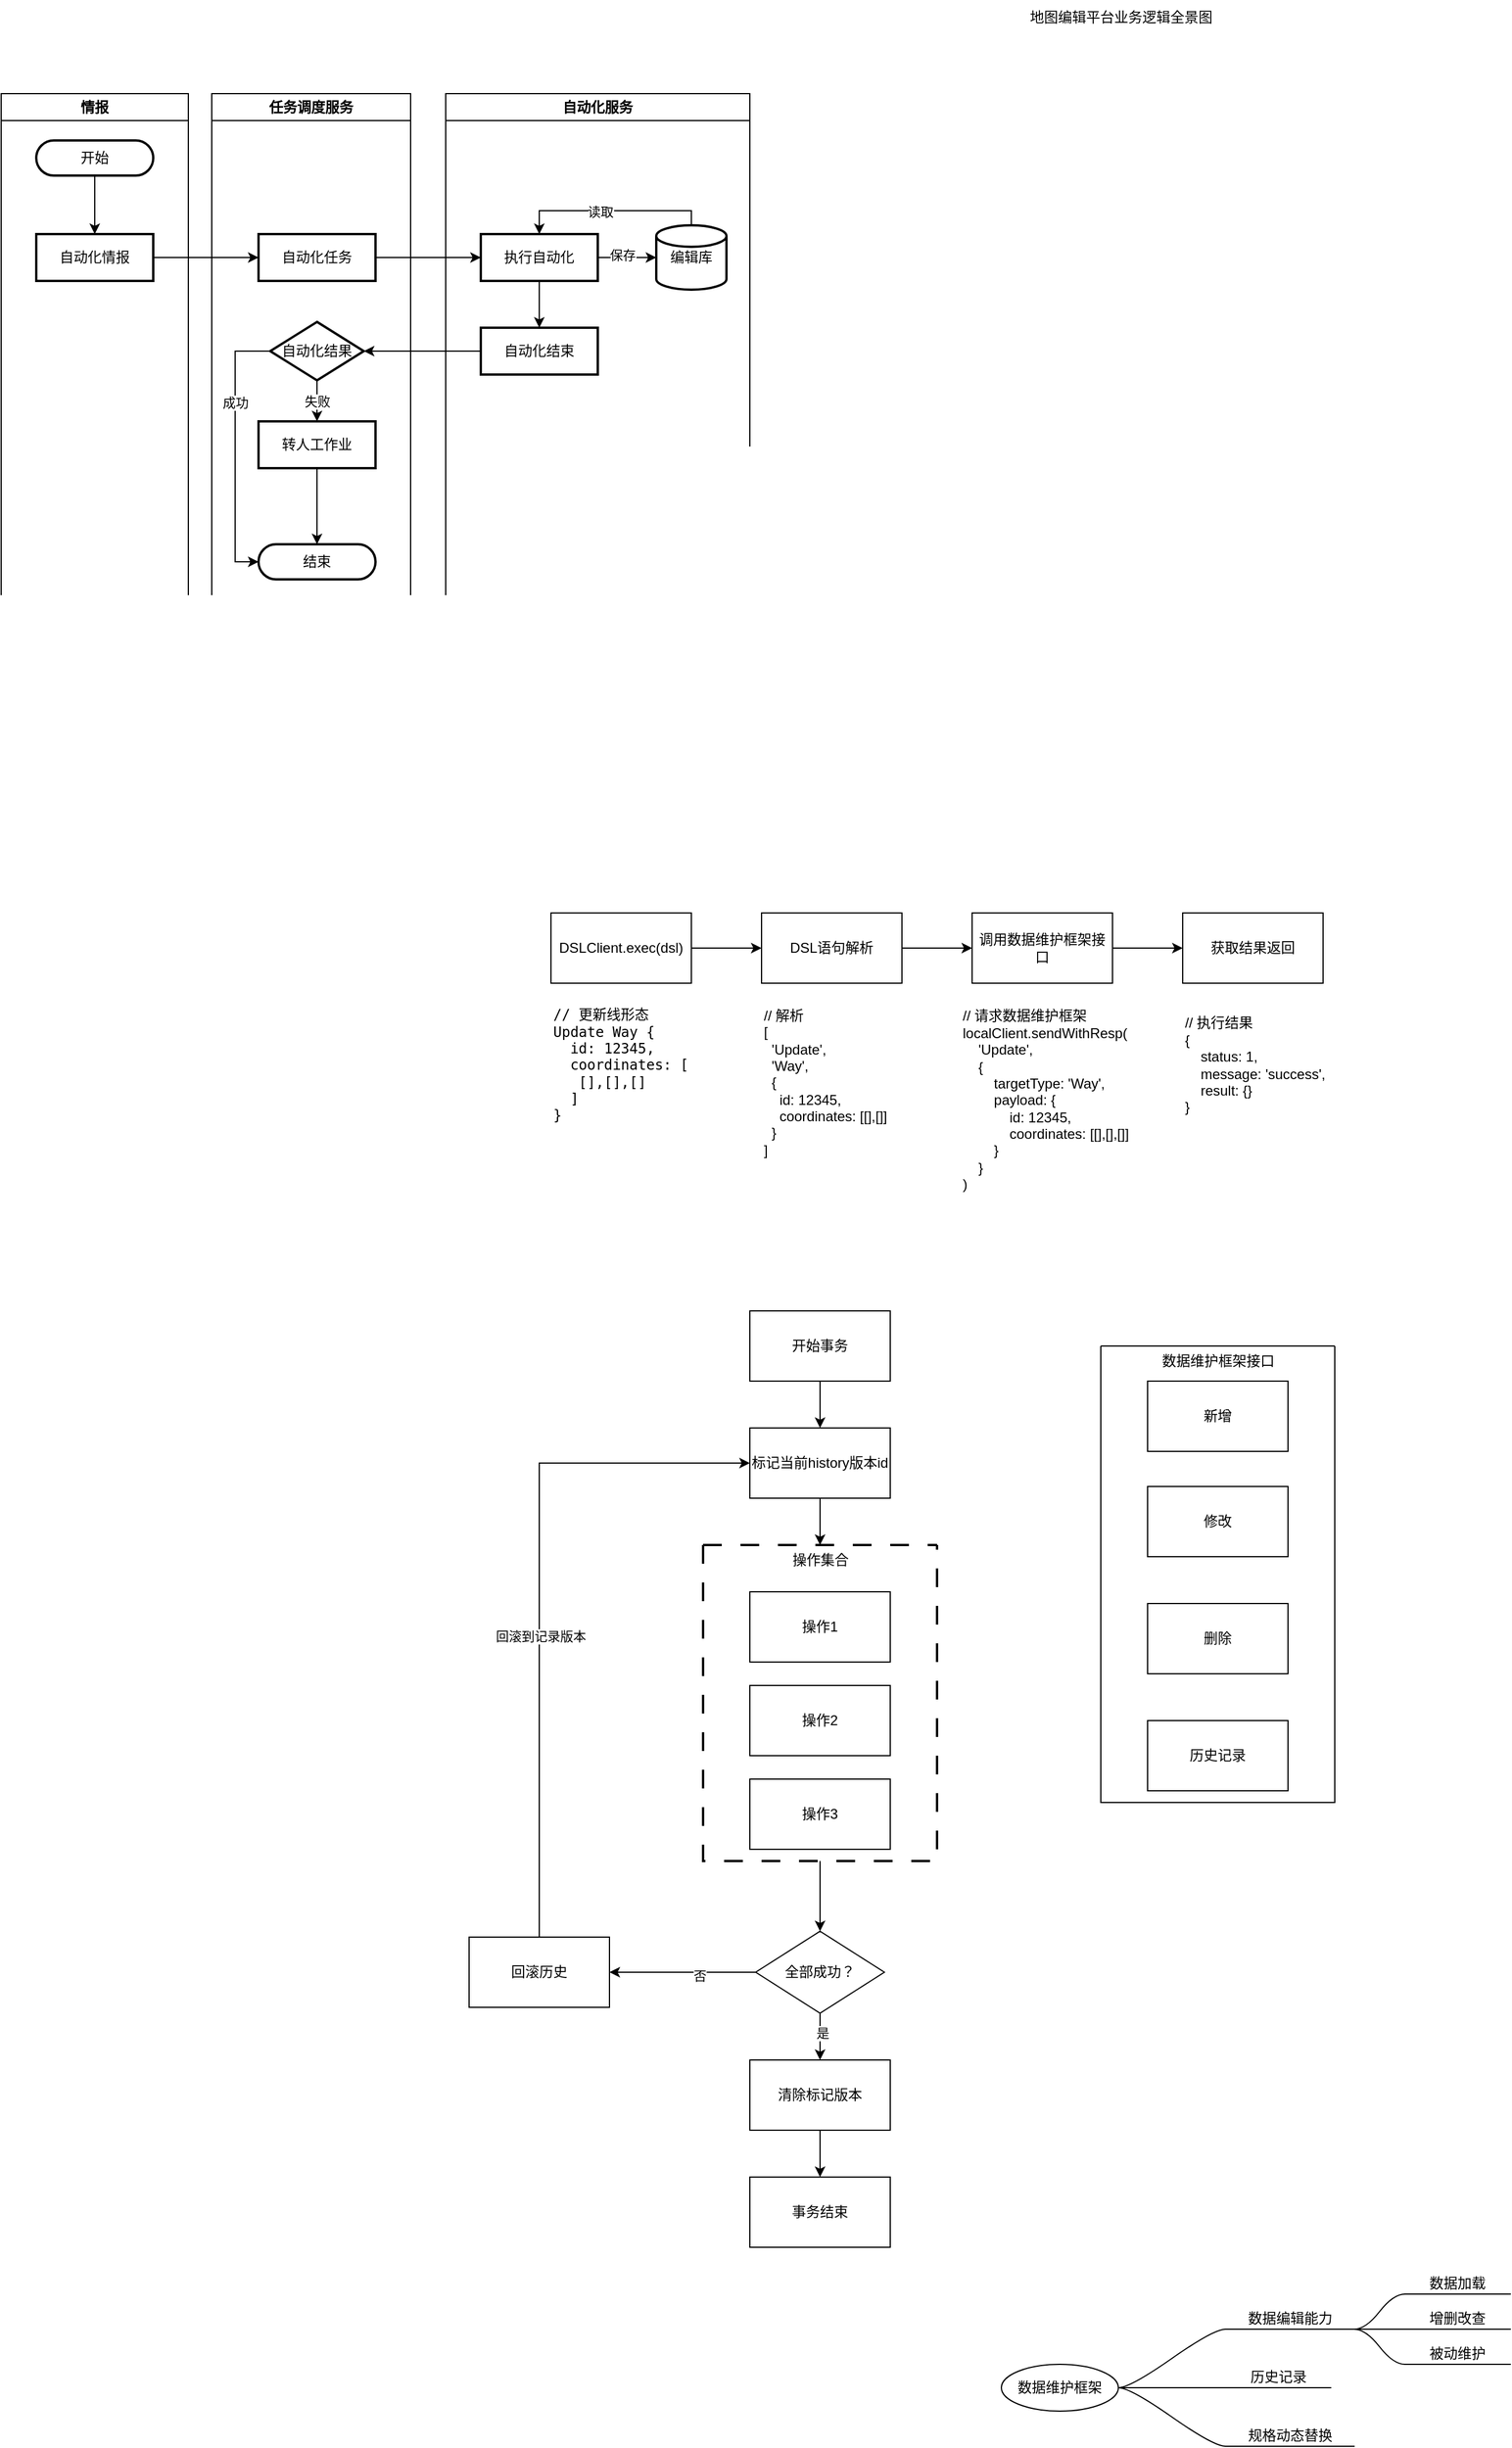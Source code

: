<mxfile version="22.0.4" type="github">
  <diagram name="第 1 页" id="Mr3F32Vz5_e6f7zOzEb5">
    <mxGraphModel dx="956" dy="527" grid="1" gridSize="10" guides="1" tooltips="1" connect="1" arrows="1" fold="1" page="1" pageScale="1" pageWidth="827" pageHeight="1169" math="0" shadow="0">
      <root>
        <mxCell id="0" />
        <mxCell id="1" parent="0" />
        <mxCell id="P0V6F3eWlAmmfz8dkcAB-1" value="情报" style="swimlane;whiteSpace=wrap;html=1;" parent="1" vertex="1">
          <mxGeometry x="90" y="200" width="160" height="490" as="geometry" />
        </mxCell>
        <mxCell id="P0V6F3eWlAmmfz8dkcAB-6" value="" style="edgeStyle=orthogonalEdgeStyle;rounded=0;orthogonalLoop=1;jettySize=auto;html=1;exitX=0.5;exitY=0.5;exitDx=0;exitDy=15;exitPerimeter=0;" parent="P0V6F3eWlAmmfz8dkcAB-1" source="P0V6F3eWlAmmfz8dkcAB-20" target="P0V6F3eWlAmmfz8dkcAB-5" edge="1">
          <mxGeometry relative="1" as="geometry">
            <mxPoint x="80" y="90" as="sourcePoint" />
          </mxGeometry>
        </mxCell>
        <mxCell id="P0V6F3eWlAmmfz8dkcAB-5" value="自动化情报" style="whiteSpace=wrap;html=1;strokeWidth=2;" parent="P0V6F3eWlAmmfz8dkcAB-1" vertex="1">
          <mxGeometry x="30" y="120" width="100" height="40" as="geometry" />
        </mxCell>
        <mxCell id="P0V6F3eWlAmmfz8dkcAB-20" value="开始" style="html=1;dashed=0;whiteSpace=wrap;shape=mxgraph.dfd.start;strokeWidth=2;" parent="P0V6F3eWlAmmfz8dkcAB-1" vertex="1">
          <mxGeometry x="30" y="40" width="100" height="30" as="geometry" />
        </mxCell>
        <mxCell id="P0V6F3eWlAmmfz8dkcAB-2" value="任务调度服务" style="swimlane;whiteSpace=wrap;html=1;" parent="1" vertex="1">
          <mxGeometry x="270" y="200" width="170" height="490" as="geometry" />
        </mxCell>
        <mxCell id="P0V6F3eWlAmmfz8dkcAB-9" value="自动化任务" style="whiteSpace=wrap;html=1;strokeWidth=2;" parent="P0V6F3eWlAmmfz8dkcAB-2" vertex="1">
          <mxGeometry x="40" y="120" width="100" height="40" as="geometry" />
        </mxCell>
        <mxCell id="P0V6F3eWlAmmfz8dkcAB-38" value="失败" style="edgeStyle=orthogonalEdgeStyle;rounded=0;orthogonalLoop=1;jettySize=auto;html=1;entryX=0.5;entryY=0;entryDx=0;entryDy=0;" parent="P0V6F3eWlAmmfz8dkcAB-2" source="P0V6F3eWlAmmfz8dkcAB-15" target="P0V6F3eWlAmmfz8dkcAB-16" edge="1">
          <mxGeometry relative="1" as="geometry" />
        </mxCell>
        <mxCell id="P0V6F3eWlAmmfz8dkcAB-39" style="edgeStyle=orthogonalEdgeStyle;rounded=0;orthogonalLoop=1;jettySize=auto;html=1;entryX=0;entryY=0.5;entryDx=0;entryDy=0;entryPerimeter=0;" parent="P0V6F3eWlAmmfz8dkcAB-2" source="P0V6F3eWlAmmfz8dkcAB-15" target="P0V6F3eWlAmmfz8dkcAB-25" edge="1">
          <mxGeometry relative="1" as="geometry">
            <mxPoint x="40" y="380" as="targetPoint" />
            <Array as="points">
              <mxPoint x="20" y="220" />
              <mxPoint x="20" y="400" />
            </Array>
          </mxGeometry>
        </mxCell>
        <mxCell id="P0V6F3eWlAmmfz8dkcAB-42" value="成功" style="edgeLabel;html=1;align=center;verticalAlign=middle;resizable=0;points=[];" parent="P0V6F3eWlAmmfz8dkcAB-39" vertex="1" connectable="0">
          <mxGeometry x="-0.362" relative="1" as="geometry">
            <mxPoint as="offset" />
          </mxGeometry>
        </mxCell>
        <mxCell id="P0V6F3eWlAmmfz8dkcAB-15" value="自动化结果" style="rhombus;whiteSpace=wrap;html=1;strokeWidth=2;" parent="P0V6F3eWlAmmfz8dkcAB-2" vertex="1">
          <mxGeometry x="50" y="195" width="80" height="50" as="geometry" />
        </mxCell>
        <mxCell id="P0V6F3eWlAmmfz8dkcAB-40" style="edgeStyle=orthogonalEdgeStyle;rounded=0;orthogonalLoop=1;jettySize=auto;html=1;entryX=0.5;entryY=0.5;entryDx=0;entryDy=-15;entryPerimeter=0;" parent="P0V6F3eWlAmmfz8dkcAB-2" source="P0V6F3eWlAmmfz8dkcAB-16" target="P0V6F3eWlAmmfz8dkcAB-25" edge="1">
          <mxGeometry relative="1" as="geometry">
            <mxPoint x="90" y="360" as="targetPoint" />
          </mxGeometry>
        </mxCell>
        <mxCell id="P0V6F3eWlAmmfz8dkcAB-16" value="转人工作业" style="whiteSpace=wrap;html=1;strokeWidth=2;" parent="P0V6F3eWlAmmfz8dkcAB-2" vertex="1">
          <mxGeometry x="40" y="280" width="100" height="40" as="geometry" />
        </mxCell>
        <mxCell id="P0V6F3eWlAmmfz8dkcAB-25" value="结束" style="html=1;dashed=0;whiteSpace=wrap;shape=mxgraph.dfd.start;strokeWidth=2;" parent="P0V6F3eWlAmmfz8dkcAB-2" vertex="1">
          <mxGeometry x="40" y="385" width="100" height="30" as="geometry" />
        </mxCell>
        <mxCell id="P0V6F3eWlAmmfz8dkcAB-3" value="自动化服务" style="swimlane;whiteSpace=wrap;html=1;" parent="1" vertex="1">
          <mxGeometry x="470" y="200" width="260" height="490" as="geometry" />
        </mxCell>
        <mxCell id="P0V6F3eWlAmmfz8dkcAB-36" style="edgeStyle=orthogonalEdgeStyle;rounded=0;orthogonalLoop=1;jettySize=auto;html=1;entryX=0.5;entryY=0;entryDx=0;entryDy=0;" parent="P0V6F3eWlAmmfz8dkcAB-3" source="P0V6F3eWlAmmfz8dkcAB-10" target="P0V6F3eWlAmmfz8dkcAB-13" edge="1">
          <mxGeometry relative="1" as="geometry" />
        </mxCell>
        <mxCell id="P0V6F3eWlAmmfz8dkcAB-10" value="执行自动化" style="whiteSpace=wrap;html=1;strokeWidth=2;" parent="P0V6F3eWlAmmfz8dkcAB-3" vertex="1">
          <mxGeometry x="30" y="120" width="100" height="40" as="geometry" />
        </mxCell>
        <mxCell id="P0V6F3eWlAmmfz8dkcAB-32" style="edgeStyle=orthogonalEdgeStyle;rounded=0;orthogonalLoop=1;jettySize=auto;html=1;entryX=0.5;entryY=0;entryDx=0;entryDy=0;" parent="P0V6F3eWlAmmfz8dkcAB-3" source="P0V6F3eWlAmmfz8dkcAB-12" target="P0V6F3eWlAmmfz8dkcAB-10" edge="1">
          <mxGeometry relative="1" as="geometry">
            <Array as="points">
              <mxPoint x="210" y="100" />
              <mxPoint x="80" y="100" />
            </Array>
          </mxGeometry>
        </mxCell>
        <mxCell id="P0V6F3eWlAmmfz8dkcAB-33" value="读取" style="edgeLabel;html=1;align=center;verticalAlign=middle;resizable=0;points=[];" parent="P0V6F3eWlAmmfz8dkcAB-32" vertex="1" connectable="0">
          <mxGeometry x="0.118" y="1" relative="1" as="geometry">
            <mxPoint as="offset" />
          </mxGeometry>
        </mxCell>
        <mxCell id="P0V6F3eWlAmmfz8dkcAB-12" value="编辑库" style="strokeWidth=2;html=1;shape=mxgraph.flowchart.database;whiteSpace=wrap;" parent="P0V6F3eWlAmmfz8dkcAB-3" vertex="1">
          <mxGeometry x="180" y="112.5" width="60" height="55" as="geometry" />
        </mxCell>
        <mxCell id="P0V6F3eWlAmmfz8dkcAB-13" value="自动化结束" style="whiteSpace=wrap;html=1;strokeWidth=2;" parent="P0V6F3eWlAmmfz8dkcAB-3" vertex="1">
          <mxGeometry x="30" y="200" width="100" height="40" as="geometry" />
        </mxCell>
        <mxCell id="P0V6F3eWlAmmfz8dkcAB-34" style="edgeStyle=orthogonalEdgeStyle;rounded=0;orthogonalLoop=1;jettySize=auto;html=1;entryX=0;entryY=0.5;entryDx=0;entryDy=0;entryPerimeter=0;" parent="P0V6F3eWlAmmfz8dkcAB-3" source="P0V6F3eWlAmmfz8dkcAB-10" target="P0V6F3eWlAmmfz8dkcAB-12" edge="1">
          <mxGeometry relative="1" as="geometry" />
        </mxCell>
        <mxCell id="P0V6F3eWlAmmfz8dkcAB-35" value="保存" style="edgeLabel;html=1;align=center;verticalAlign=middle;resizable=0;points=[];" parent="P0V6F3eWlAmmfz8dkcAB-34" vertex="1" connectable="0">
          <mxGeometry x="-0.187" y="2" relative="1" as="geometry">
            <mxPoint as="offset" />
          </mxGeometry>
        </mxCell>
        <mxCell id="P0V6F3eWlAmmfz8dkcAB-26" style="edgeStyle=orthogonalEdgeStyle;rounded=0;orthogonalLoop=1;jettySize=auto;html=1;entryX=0;entryY=0.5;entryDx=0;entryDy=0;" parent="1" source="P0V6F3eWlAmmfz8dkcAB-5" target="P0V6F3eWlAmmfz8dkcAB-9" edge="1">
          <mxGeometry relative="1" as="geometry" />
        </mxCell>
        <mxCell id="P0V6F3eWlAmmfz8dkcAB-27" style="edgeStyle=orthogonalEdgeStyle;rounded=0;orthogonalLoop=1;jettySize=auto;html=1;entryX=0;entryY=0.5;entryDx=0;entryDy=0;" parent="1" source="P0V6F3eWlAmmfz8dkcAB-9" target="P0V6F3eWlAmmfz8dkcAB-10" edge="1">
          <mxGeometry relative="1" as="geometry" />
        </mxCell>
        <mxCell id="P0V6F3eWlAmmfz8dkcAB-37" style="edgeStyle=orthogonalEdgeStyle;rounded=0;orthogonalLoop=1;jettySize=auto;html=1;entryX=1;entryY=0.5;entryDx=0;entryDy=0;" parent="1" source="P0V6F3eWlAmmfz8dkcAB-13" target="P0V6F3eWlAmmfz8dkcAB-15" edge="1">
          <mxGeometry relative="1" as="geometry" />
        </mxCell>
        <mxCell id="P0V6F3eWlAmmfz8dkcAB-44" value="" style="shape=image;verticalLabelPosition=bottom;labelBackgroundColor=default;verticalAlign=top;aspect=fixed;imageAspect=0;image=https://cooper.didichuxing.com/cooper_gateway/cn/shimo-images/IU0cxtakfRY2n1bA/image.png;" parent="1" vertex="1">
          <mxGeometry x="810" y="180" width="473.02" height="510" as="geometry" />
        </mxCell>
        <mxCell id="P0V6F3eWlAmmfz8dkcAB-45" value="地图编辑平台业务逻辑全景图" style="text;html=1;align=center;verticalAlign=middle;resizable=0;points=[];autosize=1;strokeColor=none;fillColor=none;" parent="1" vertex="1">
          <mxGeometry x="956.51" y="120" width="180" height="30" as="geometry" />
        </mxCell>
        <mxCell id="xdBdosAJg7TIqL1UwMAW-22" style="edgeStyle=orthogonalEdgeStyle;rounded=0;orthogonalLoop=1;jettySize=auto;html=1;entryX=0;entryY=0.5;entryDx=0;entryDy=0;" edge="1" parent="1" source="xdBdosAJg7TIqL1UwMAW-7" target="xdBdosAJg7TIqL1UwMAW-15">
          <mxGeometry relative="1" as="geometry" />
        </mxCell>
        <mxCell id="xdBdosAJg7TIqL1UwMAW-7" value="DSLClient.exec(dsl)" style="whiteSpace=wrap;html=1;" vertex="1" parent="1">
          <mxGeometry x="560" y="900" width="120" height="60" as="geometry" />
        </mxCell>
        <mxCell id="xdBdosAJg7TIqL1UwMAW-23" style="edgeStyle=orthogonalEdgeStyle;rounded=0;orthogonalLoop=1;jettySize=auto;html=1;" edge="1" parent="1" source="xdBdosAJg7TIqL1UwMAW-15" target="xdBdosAJg7TIqL1UwMAW-16">
          <mxGeometry relative="1" as="geometry" />
        </mxCell>
        <mxCell id="xdBdosAJg7TIqL1UwMAW-15" value="DSL语句解析" style="whiteSpace=wrap;html=1;" vertex="1" parent="1">
          <mxGeometry x="740" y="900" width="120" height="60" as="geometry" />
        </mxCell>
        <mxCell id="xdBdosAJg7TIqL1UwMAW-24" style="edgeStyle=orthogonalEdgeStyle;rounded=0;orthogonalLoop=1;jettySize=auto;html=1;entryX=0;entryY=0.5;entryDx=0;entryDy=0;" edge="1" parent="1" source="xdBdosAJg7TIqL1UwMAW-16" target="xdBdosAJg7TIqL1UwMAW-17">
          <mxGeometry relative="1" as="geometry" />
        </mxCell>
        <mxCell id="xdBdosAJg7TIqL1UwMAW-16" value="调用数据维护框架接口" style="whiteSpace=wrap;html=1;" vertex="1" parent="1">
          <mxGeometry x="920" y="900" width="120" height="60" as="geometry" />
        </mxCell>
        <mxCell id="xdBdosAJg7TIqL1UwMAW-17" value="获取结果返回" style="whiteSpace=wrap;html=1;" vertex="1" parent="1">
          <mxGeometry x="1100" y="900" width="120" height="60" as="geometry" />
        </mxCell>
        <mxCell id="xdBdosAJg7TIqL1UwMAW-18" value="&lt;pre&gt;// 更新线形态&lt;br&gt;Update Way {&lt;br&gt;  id: 12345,&lt;br&gt;  coordinates: [&lt;br/&gt;   [],[],[]&lt;br/&gt;  ]&lt;br/&gt;}&lt;/pre&gt;" style="text;html=1;align=left;verticalAlign=middle;resizable=0;points=[];autosize=1;strokeColor=none;fillColor=none;" vertex="1" parent="1">
          <mxGeometry x="560" y="960" width="140" height="140" as="geometry" />
        </mxCell>
        <mxCell id="xdBdosAJg7TIqL1UwMAW-19" value="// 解析&lt;br&gt;[&lt;br&gt;&amp;nbsp; &#39;Update&#39;,&lt;br&gt;&amp;nbsp; &#39;Way&#39;,&lt;br&gt;&amp;nbsp; {&lt;br&gt;&amp;nbsp; &amp;nbsp; id: 12345,&lt;br&gt;&amp;nbsp; &amp;nbsp; coordinates: [[],[]]&lt;br&gt;&amp;nbsp; }&lt;br&gt;]" style="text;html=1;align=left;verticalAlign=middle;resizable=0;points=[];autosize=1;strokeColor=none;fillColor=none;" vertex="1" parent="1">
          <mxGeometry x="740" y="975" width="130" height="140" as="geometry" />
        </mxCell>
        <mxCell id="xdBdosAJg7TIqL1UwMAW-20" value="// 请求数据维护框架&lt;br&gt;localClient.sendWithResp(&lt;br&gt;&amp;nbsp; &amp;nbsp; &#39;Update&#39;,&lt;br&gt;&amp;nbsp; &amp;nbsp; {&lt;br&gt;&amp;nbsp; &amp;nbsp; &amp;nbsp; &amp;nbsp; targetType: &#39;Way&#39;,&lt;br&gt;&amp;nbsp; &amp;nbsp; &amp;nbsp; &amp;nbsp; payload: {&lt;br&gt;&amp;nbsp; &amp;nbsp; &amp;nbsp; &amp;nbsp; &amp;nbsp; &amp;nbsp; id: 12345,&lt;br&gt;&amp;nbsp; &amp;nbsp; &amp;nbsp; &amp;nbsp; &amp;nbsp; &amp;nbsp; coordinates: [[],[],[]]&lt;br&gt;&amp;nbsp; &amp;nbsp; &amp;nbsp; &amp;nbsp; }&lt;br&gt;&amp;nbsp; &amp;nbsp; }&amp;nbsp;&lt;br&gt;)" style="text;html=1;align=left;verticalAlign=middle;resizable=0;points=[];autosize=1;strokeColor=none;fillColor=none;" vertex="1" parent="1">
          <mxGeometry x="910" y="975" width="170" height="170" as="geometry" />
        </mxCell>
        <mxCell id="xdBdosAJg7TIqL1UwMAW-21" value="// 执行结果&lt;br&gt;{&lt;br&gt;&amp;nbsp; &amp;nbsp; status: 1,&lt;br&gt;&amp;nbsp; &amp;nbsp; message: &#39;success&#39;,&lt;br&gt;&amp;nbsp; &amp;nbsp; result: {}&lt;br&gt;}" style="text;html=1;align=left;verticalAlign=middle;resizable=0;points=[];autosize=1;strokeColor=none;fillColor=none;" vertex="1" parent="1">
          <mxGeometry x="1100" y="980" width="140" height="100" as="geometry" />
        </mxCell>
        <mxCell id="xdBdosAJg7TIqL1UwMAW-26" value="" style="swimlane;startSize=0;" vertex="1" parent="1">
          <mxGeometry x="1030" y="1270" width="200" height="390" as="geometry" />
        </mxCell>
        <mxCell id="xdBdosAJg7TIqL1UwMAW-27" value="新增" style="whiteSpace=wrap;html=1;" vertex="1" parent="xdBdosAJg7TIqL1UwMAW-26">
          <mxGeometry x="40" y="30" width="120" height="60" as="geometry" />
        </mxCell>
        <mxCell id="xdBdosAJg7TIqL1UwMAW-28" value="修改" style="whiteSpace=wrap;html=1;" vertex="1" parent="xdBdosAJg7TIqL1UwMAW-26">
          <mxGeometry x="40" y="120" width="120" height="60" as="geometry" />
        </mxCell>
        <mxCell id="xdBdosAJg7TIqL1UwMAW-29" value="删除" style="whiteSpace=wrap;html=1;" vertex="1" parent="xdBdosAJg7TIqL1UwMAW-26">
          <mxGeometry x="40" y="220" width="120" height="60" as="geometry" />
        </mxCell>
        <mxCell id="xdBdosAJg7TIqL1UwMAW-30" value="历史记录" style="whiteSpace=wrap;html=1;" vertex="1" parent="xdBdosAJg7TIqL1UwMAW-26">
          <mxGeometry x="40" y="320" width="120" height="60" as="geometry" />
        </mxCell>
        <mxCell id="xdBdosAJg7TIqL1UwMAW-32" value="数据维护框架接口" style="text;html=1;align=center;verticalAlign=middle;resizable=0;points=[];autosize=1;strokeColor=none;fillColor=none;" vertex="1" parent="xdBdosAJg7TIqL1UwMAW-26">
          <mxGeometry x="40" y="-2" width="120" height="30" as="geometry" />
        </mxCell>
        <mxCell id="xdBdosAJg7TIqL1UwMAW-52" style="edgeStyle=orthogonalEdgeStyle;rounded=0;orthogonalLoop=1;jettySize=auto;html=1;entryX=0.5;entryY=0;entryDx=0;entryDy=0;" edge="1" parent="1" source="xdBdosAJg7TIqL1UwMAW-33" target="xdBdosAJg7TIqL1UwMAW-40">
          <mxGeometry relative="1" as="geometry" />
        </mxCell>
        <mxCell id="xdBdosAJg7TIqL1UwMAW-33" value="标记当前history版本id" style="whiteSpace=wrap;html=1;" vertex="1" parent="1">
          <mxGeometry x="730" y="1340" width="120" height="60" as="geometry" />
        </mxCell>
        <mxCell id="xdBdosAJg7TIqL1UwMAW-51" style="edgeStyle=orthogonalEdgeStyle;rounded=0;orthogonalLoop=1;jettySize=auto;html=1;exitX=0.5;exitY=1;exitDx=0;exitDy=0;entryX=0.5;entryY=0;entryDx=0;entryDy=0;" edge="1" parent="1" source="xdBdosAJg7TIqL1UwMAW-36" target="xdBdosAJg7TIqL1UwMAW-33">
          <mxGeometry relative="1" as="geometry" />
        </mxCell>
        <mxCell id="xdBdosAJg7TIqL1UwMAW-36" value="&lt;div data-language=&quot;plain&quot; class=&quot;ql-code-block ql-authorBlock-undefined ql-long-undefined&quot;&gt;开始事务&lt;/div&gt;" style="whiteSpace=wrap;html=1;" vertex="1" parent="1">
          <mxGeometry x="730" y="1240" width="120" height="60" as="geometry" />
        </mxCell>
        <mxCell id="xdBdosAJg7TIqL1UwMAW-42" style="edgeStyle=orthogonalEdgeStyle;rounded=0;orthogonalLoop=1;jettySize=auto;html=1;entryX=0.5;entryY=0;entryDx=0;entryDy=0;" edge="1" parent="1" source="xdBdosAJg7TIqL1UwMAW-40" target="xdBdosAJg7TIqL1UwMAW-41">
          <mxGeometry relative="1" as="geometry" />
        </mxCell>
        <mxCell id="xdBdosAJg7TIqL1UwMAW-40" value="" style="swimlane;startSize=0;dashed=1;dashPattern=8 8;strokeWidth=2;" vertex="1" parent="1">
          <mxGeometry x="690" y="1440" width="200" height="270" as="geometry" />
        </mxCell>
        <mxCell id="xdBdosAJg7TIqL1UwMAW-37" value="&lt;div data-language=&quot;plain&quot; class=&quot;ql-code-block ql-authorBlock-undefined ql-long-undefined&quot;&gt;操作1&lt;/div&gt;" style="whiteSpace=wrap;html=1;" vertex="1" parent="xdBdosAJg7TIqL1UwMAW-40">
          <mxGeometry x="40" y="40" width="120" height="60" as="geometry" />
        </mxCell>
        <mxCell id="xdBdosAJg7TIqL1UwMAW-38" value="&lt;div data-language=&quot;plain&quot; class=&quot;ql-code-block ql-authorBlock-undefined ql-long-undefined&quot;&gt;操作2&lt;/div&gt;" style="whiteSpace=wrap;html=1;" vertex="1" parent="xdBdosAJg7TIqL1UwMAW-40">
          <mxGeometry x="40" y="120" width="120" height="60" as="geometry" />
        </mxCell>
        <mxCell id="xdBdosAJg7TIqL1UwMAW-39" value="&lt;div data-language=&quot;plain&quot; class=&quot;ql-code-block ql-authorBlock-undefined ql-long-undefined&quot;&gt;操作3&lt;/div&gt;" style="whiteSpace=wrap;html=1;" vertex="1" parent="xdBdosAJg7TIqL1UwMAW-40">
          <mxGeometry x="40" y="200" width="120" height="60" as="geometry" />
        </mxCell>
        <mxCell id="xdBdosAJg7TIqL1UwMAW-59" value="操作集合" style="text;html=1;align=center;verticalAlign=middle;resizable=0;points=[];autosize=1;strokeColor=none;fillColor=none;" vertex="1" parent="xdBdosAJg7TIqL1UwMAW-40">
          <mxGeometry x="65" y="-2" width="70" height="30" as="geometry" />
        </mxCell>
        <mxCell id="xdBdosAJg7TIqL1UwMAW-43" style="edgeStyle=orthogonalEdgeStyle;rounded=0;orthogonalLoop=1;jettySize=auto;html=1;entryX=0.5;entryY=0;entryDx=0;entryDy=0;" edge="1" parent="1" source="xdBdosAJg7TIqL1UwMAW-41" target="xdBdosAJg7TIqL1UwMAW-45">
          <mxGeometry relative="1" as="geometry">
            <mxPoint x="790" y="1880" as="targetPoint" />
          </mxGeometry>
        </mxCell>
        <mxCell id="xdBdosAJg7TIqL1UwMAW-48" value="是" style="edgeLabel;html=1;align=center;verticalAlign=middle;resizable=0;points=[];" vertex="1" connectable="0" parent="xdBdosAJg7TIqL1UwMAW-43">
          <mxGeometry x="-0.15" y="2" relative="1" as="geometry">
            <mxPoint as="offset" />
          </mxGeometry>
        </mxCell>
        <mxCell id="xdBdosAJg7TIqL1UwMAW-44" style="edgeStyle=orthogonalEdgeStyle;rounded=0;orthogonalLoop=1;jettySize=auto;html=1;entryX=1;entryY=0.5;entryDx=0;entryDy=0;" edge="1" parent="1" source="xdBdosAJg7TIqL1UwMAW-41" target="xdBdosAJg7TIqL1UwMAW-50">
          <mxGeometry relative="1" as="geometry">
            <mxPoint x="640" y="1805" as="targetPoint" />
          </mxGeometry>
        </mxCell>
        <mxCell id="xdBdosAJg7TIqL1UwMAW-49" value="否" style="edgeLabel;html=1;align=center;verticalAlign=middle;resizable=0;points=[];" vertex="1" connectable="0" parent="xdBdosAJg7TIqL1UwMAW-44">
          <mxGeometry x="-0.225" y="3" relative="1" as="geometry">
            <mxPoint as="offset" />
          </mxGeometry>
        </mxCell>
        <mxCell id="xdBdosAJg7TIqL1UwMAW-41" value="全部成功？" style="rhombus;whiteSpace=wrap;html=1;" vertex="1" parent="1">
          <mxGeometry x="735" y="1770" width="110" height="70" as="geometry" />
        </mxCell>
        <mxCell id="xdBdosAJg7TIqL1UwMAW-46" style="edgeStyle=orthogonalEdgeStyle;rounded=0;orthogonalLoop=1;jettySize=auto;html=1;" edge="1" parent="1" source="xdBdosAJg7TIqL1UwMAW-45" target="xdBdosAJg7TIqL1UwMAW-47">
          <mxGeometry relative="1" as="geometry">
            <mxPoint x="790" y="1980" as="targetPoint" />
          </mxGeometry>
        </mxCell>
        <mxCell id="xdBdosAJg7TIqL1UwMAW-45" value="清除标记版本" style="whiteSpace=wrap;html=1;" vertex="1" parent="1">
          <mxGeometry x="730" y="1880" width="120" height="60" as="geometry" />
        </mxCell>
        <mxCell id="xdBdosAJg7TIqL1UwMAW-47" value="事务结束" style="whiteSpace=wrap;html=1;" vertex="1" parent="1">
          <mxGeometry x="730" y="1980" width="120" height="60" as="geometry" />
        </mxCell>
        <mxCell id="xdBdosAJg7TIqL1UwMAW-57" style="edgeStyle=orthogonalEdgeStyle;rounded=0;orthogonalLoop=1;jettySize=auto;html=1;entryX=0;entryY=0.5;entryDx=0;entryDy=0;" edge="1" parent="1" source="xdBdosAJg7TIqL1UwMAW-50" target="xdBdosAJg7TIqL1UwMAW-33">
          <mxGeometry relative="1" as="geometry">
            <Array as="points">
              <mxPoint x="550" y="1370" />
            </Array>
          </mxGeometry>
        </mxCell>
        <mxCell id="xdBdosAJg7TIqL1UwMAW-58" value="回滚到记录版本" style="edgeLabel;html=1;align=center;verticalAlign=middle;resizable=0;points=[];" vertex="1" connectable="0" parent="xdBdosAJg7TIqL1UwMAW-57">
          <mxGeometry x="-0.119" y="-1" relative="1" as="geometry">
            <mxPoint as="offset" />
          </mxGeometry>
        </mxCell>
        <mxCell id="xdBdosAJg7TIqL1UwMAW-50" value="回滚历史" style="whiteSpace=wrap;html=1;" vertex="1" parent="1">
          <mxGeometry x="490" y="1775" width="120" height="60" as="geometry" />
        </mxCell>
        <mxCell id="xdBdosAJg7TIqL1UwMAW-66" style="edgeStyle=entityRelationEdgeStyle;rounded=0;orthogonalLoop=1;jettySize=auto;html=1;startArrow=none;endArrow=none;segment=10;curved=1;sourcePerimeterSpacing=0;targetPerimeterSpacing=0;entryX=0;entryY=1;entryDx=0;entryDy=0;" edge="1" parent="1" source="xdBdosAJg7TIqL1UwMAW-61" target="xdBdosAJg7TIqL1UwMAW-64">
          <mxGeometry relative="1" as="geometry" />
        </mxCell>
        <mxCell id="xdBdosAJg7TIqL1UwMAW-67" style="edgeStyle=entityRelationEdgeStyle;rounded=0;orthogonalLoop=1;jettySize=auto;html=1;startArrow=none;endArrow=none;segment=10;curved=1;sourcePerimeterSpacing=0;targetPerimeterSpacing=0;entryX=0;entryY=1;entryDx=0;entryDy=0;" edge="1" parent="1" source="xdBdosAJg7TIqL1UwMAW-61" target="xdBdosAJg7TIqL1UwMAW-65">
          <mxGeometry relative="1" as="geometry" />
        </mxCell>
        <mxCell id="xdBdosAJg7TIqL1UwMAW-61" value="数据维护框架" style="ellipse;whiteSpace=wrap;html=1;align=center;newEdgeStyle={&quot;edgeStyle&quot;:&quot;entityRelationEdgeStyle&quot;,&quot;startArrow&quot;:&quot;none&quot;,&quot;endArrow&quot;:&quot;none&quot;,&quot;segment&quot;:10,&quot;curved&quot;:1,&quot;sourcePerimeterSpacing&quot;:0,&quot;targetPerimeterSpacing&quot;:0};treeFolding=1;treeMoving=1;" vertex="1" parent="1">
          <mxGeometry x="945" y="2140" width="100" height="40" as="geometry" />
        </mxCell>
        <mxCell id="xdBdosAJg7TIqL1UwMAW-71" style="edgeStyle=entityRelationEdgeStyle;rounded=0;orthogonalLoop=1;jettySize=auto;html=1;startArrow=none;endArrow=none;segment=10;curved=1;sourcePerimeterSpacing=0;targetPerimeterSpacing=0;exitX=1;exitY=1;exitDx=0;exitDy=0;entryX=0;entryY=1;entryDx=0;entryDy=0;" edge="1" parent="1" source="xdBdosAJg7TIqL1UwMAW-62" target="xdBdosAJg7TIqL1UwMAW-68">
          <mxGeometry relative="1" as="geometry" />
        </mxCell>
        <mxCell id="xdBdosAJg7TIqL1UwMAW-72" style="edgeStyle=entityRelationEdgeStyle;rounded=0;orthogonalLoop=1;jettySize=auto;html=1;startArrow=none;endArrow=none;segment=10;curved=1;sourcePerimeterSpacing=0;targetPerimeterSpacing=0;entryX=0;entryY=1;entryDx=0;entryDy=0;" edge="1" parent="1" source="xdBdosAJg7TIqL1UwMAW-62" target="xdBdosAJg7TIqL1UwMAW-69">
          <mxGeometry relative="1" as="geometry" />
        </mxCell>
        <mxCell id="xdBdosAJg7TIqL1UwMAW-73" style="edgeStyle=entityRelationEdgeStyle;rounded=0;orthogonalLoop=1;jettySize=auto;html=1;startArrow=none;endArrow=none;segment=10;curved=1;sourcePerimeterSpacing=0;targetPerimeterSpacing=0;entryX=0;entryY=1;entryDx=0;entryDy=0;" edge="1" parent="1" source="xdBdosAJg7TIqL1UwMAW-62" target="xdBdosAJg7TIqL1UwMAW-70">
          <mxGeometry relative="1" as="geometry" />
        </mxCell>
        <mxCell id="xdBdosAJg7TIqL1UwMAW-62" value="数据编辑能力" style="whiteSpace=wrap;html=1;shape=partialRectangle;top=0;left=0;bottom=1;right=0;points=[[0,1],[1,1]];fillColor=none;align=center;verticalAlign=bottom;routingCenterY=0.5;snapToPoint=1;recursiveResize=0;autosize=1;treeFolding=1;treeMoving=1;newEdgeStyle={&quot;edgeStyle&quot;:&quot;entityRelationEdgeStyle&quot;,&quot;startArrow&quot;:&quot;none&quot;,&quot;endArrow&quot;:&quot;none&quot;,&quot;segment&quot;:10,&quot;curved&quot;:1,&quot;sourcePerimeterSpacing&quot;:0,&quot;targetPerimeterSpacing&quot;:0};" vertex="1" parent="1">
          <mxGeometry x="1136.51" y="2080" width="110" height="30" as="geometry" />
        </mxCell>
        <mxCell id="xdBdosAJg7TIqL1UwMAW-63" value="" style="edgeStyle=entityRelationEdgeStyle;startArrow=none;endArrow=none;segment=10;curved=1;sourcePerimeterSpacing=0;targetPerimeterSpacing=0;rounded=0;exitX=1;exitY=0.5;exitDx=0;exitDy=0;" edge="1" target="xdBdosAJg7TIqL1UwMAW-62" parent="1" source="xdBdosAJg7TIqL1UwMAW-61">
          <mxGeometry relative="1" as="geometry">
            <mxPoint x="1110" y="2150" as="sourcePoint" />
          </mxGeometry>
        </mxCell>
        <mxCell id="xdBdosAJg7TIqL1UwMAW-64" value="历史记录" style="whiteSpace=wrap;html=1;shape=partialRectangle;top=0;left=0;bottom=1;right=0;points=[[0,1],[1,1]];fillColor=none;align=center;verticalAlign=bottom;routingCenterY=0.5;snapToPoint=1;recursiveResize=0;autosize=1;treeFolding=1;treeMoving=1;newEdgeStyle={&quot;edgeStyle&quot;:&quot;entityRelationEdgeStyle&quot;,&quot;startArrow&quot;:&quot;none&quot;,&quot;endArrow&quot;:&quot;none&quot;,&quot;segment&quot;:10,&quot;curved&quot;:1,&quot;sourcePerimeterSpacing&quot;:0,&quot;targetPerimeterSpacing&quot;:0};" vertex="1" parent="1">
          <mxGeometry x="1136.51" y="2130" width="90" height="30" as="geometry" />
        </mxCell>
        <mxCell id="xdBdosAJg7TIqL1UwMAW-65" value="规格动态替换" style="whiteSpace=wrap;html=1;shape=partialRectangle;top=0;left=0;bottom=1;right=0;points=[[0,1],[1,1]];fillColor=none;align=center;verticalAlign=bottom;routingCenterY=0.5;snapToPoint=1;recursiveResize=0;autosize=1;treeFolding=1;treeMoving=1;newEdgeStyle={&quot;edgeStyle&quot;:&quot;entityRelationEdgeStyle&quot;,&quot;startArrow&quot;:&quot;none&quot;,&quot;endArrow&quot;:&quot;none&quot;,&quot;segment&quot;:10,&quot;curved&quot;:1,&quot;sourcePerimeterSpacing&quot;:0,&quot;targetPerimeterSpacing&quot;:0};" vertex="1" parent="1">
          <mxGeometry x="1136.51" y="2180" width="110" height="30" as="geometry" />
        </mxCell>
        <mxCell id="xdBdosAJg7TIqL1UwMAW-68" value="数据加载" style="whiteSpace=wrap;html=1;shape=partialRectangle;top=0;left=0;bottom=1;right=0;points=[[0,1],[1,1]];fillColor=none;align=center;verticalAlign=bottom;routingCenterY=0.5;snapToPoint=1;recursiveResize=0;autosize=1;treeFolding=1;treeMoving=1;newEdgeStyle={&quot;edgeStyle&quot;:&quot;entityRelationEdgeStyle&quot;,&quot;startArrow&quot;:&quot;none&quot;,&quot;endArrow&quot;:&quot;none&quot;,&quot;segment&quot;:10,&quot;curved&quot;:1,&quot;sourcePerimeterSpacing&quot;:0,&quot;targetPerimeterSpacing&quot;:0};" vertex="1" parent="1">
          <mxGeometry x="1290" y="2050" width="90" height="30" as="geometry" />
        </mxCell>
        <mxCell id="xdBdosAJg7TIqL1UwMAW-69" value="增删改查" style="whiteSpace=wrap;html=1;shape=partialRectangle;top=0;left=0;bottom=1;right=0;points=[[0,1],[1,1]];fillColor=none;align=center;verticalAlign=bottom;routingCenterY=0.5;snapToPoint=1;recursiveResize=0;autosize=1;treeFolding=1;treeMoving=1;newEdgeStyle={&quot;edgeStyle&quot;:&quot;entityRelationEdgeStyle&quot;,&quot;startArrow&quot;:&quot;none&quot;,&quot;endArrow&quot;:&quot;none&quot;,&quot;segment&quot;:10,&quot;curved&quot;:1,&quot;sourcePerimeterSpacing&quot;:0,&quot;targetPerimeterSpacing&quot;:0};" vertex="1" parent="1">
          <mxGeometry x="1290" y="2080" width="90" height="30" as="geometry" />
        </mxCell>
        <mxCell id="xdBdosAJg7TIqL1UwMAW-70" value="被动维护" style="whiteSpace=wrap;html=1;shape=partialRectangle;top=0;left=0;bottom=1;right=0;points=[[0,1],[1,1]];fillColor=none;align=center;verticalAlign=bottom;routingCenterY=0.5;snapToPoint=1;recursiveResize=0;autosize=1;treeFolding=1;treeMoving=1;newEdgeStyle={&quot;edgeStyle&quot;:&quot;entityRelationEdgeStyle&quot;,&quot;startArrow&quot;:&quot;none&quot;,&quot;endArrow&quot;:&quot;none&quot;,&quot;segment&quot;:10,&quot;curved&quot;:1,&quot;sourcePerimeterSpacing&quot;:0,&quot;targetPerimeterSpacing&quot;:0};" vertex="1" parent="1">
          <mxGeometry x="1290" y="2110" width="90" height="30" as="geometry" />
        </mxCell>
      </root>
    </mxGraphModel>
  </diagram>
</mxfile>
